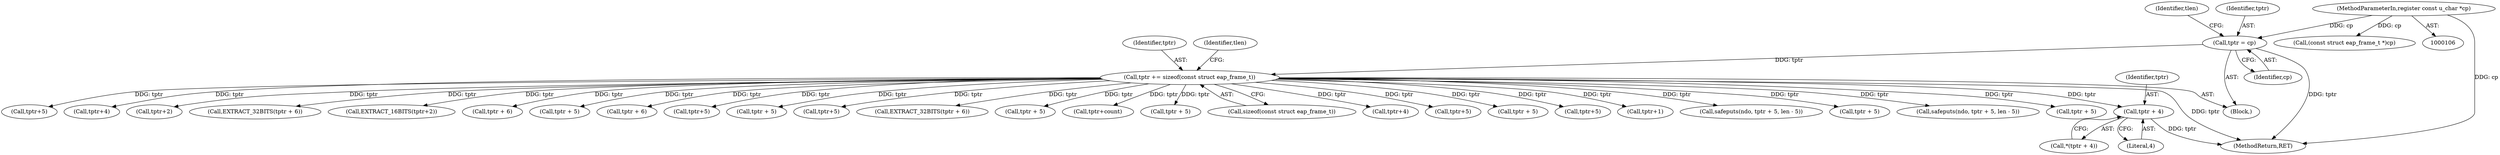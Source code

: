 digraph "0_tcpdump_985122081165753c7442bd7824c473eb9ff56308@pointer" {
"1000262" [label="(Call,tptr + 4)"];
"1000191" [label="(Call,tptr += sizeof(const struct eap_frame_t))"];
"1000121" [label="(Call,tptr = cp)"];
"1000108" [label="(MethodParameterIn,register const u_char *cp)"];
"1000468" [label="(MethodReturn,RET)"];
"1000329" [label="(Call,tptr+count)"];
"1000193" [label="(Call,sizeof(const struct eap_frame_t))"];
"1000264" [label="(Literal,4)"];
"1000191" [label="(Call,tptr += sizeof(const struct eap_frame_t))"];
"1000258" [label="(Call,tptr+4)"];
"1000123" [label="(Identifier,cp)"];
"1000361" [label="(Call,tptr+5)"];
"1000262" [label="(Call,tptr + 4)"];
"1000108" [label="(MethodParameterIn,register const u_char *cp)"];
"1000192" [label="(Identifier,tptr)"];
"1000347" [label="(Call,tptr + 5)"];
"1000416" [label="(Call,tptr+5)"];
"1000125" [label="(Identifier,tlen)"];
"1000229" [label="(Call,tptr+1)"];
"1000280" [label="(Call,safeputs(ndo, tptr + 5, len - 5))"];
"1000410" [label="(Call,tptr + 5)"];
"1000301" [label="(Call,safeputs(ndo, tptr + 5, len - 5))"];
"1000129" [label="(Call,(const struct eap_frame_t *)cp)"];
"1000282" [label="(Call,tptr + 5)"];
"1000406" [label="(Call,tptr+5)"];
"1000245" [label="(Call,tptr+4)"];
"1000263" [label="(Identifier,tptr)"];
"1000212" [label="(Call,tptr+2)"];
"1000110" [label="(Block,)"];
"1000380" [label="(Call,EXTRACT_32BITS(tptr + 6))"];
"1000261" [label="(Call,*(tptr + 4))"];
"1000211" [label="(Call,EXTRACT_16BITS(tptr+2))"];
"1000381" [label="(Call,tptr + 6)"];
"1000303" [label="(Call,tptr + 5)"];
"1000426" [label="(Call,tptr + 6)"];
"1000371" [label="(Call,tptr+5)"];
"1000446" [label="(Call,tptr + 5)"];
"1000442" [label="(Call,tptr+5)"];
"1000122" [label="(Identifier,tptr)"];
"1000425" [label="(Call,EXTRACT_32BITS(tptr + 6))"];
"1000393" [label="(Call,tptr + 5)"];
"1000121" [label="(Call,tptr = cp)"];
"1000365" [label="(Call,tptr + 5)"];
"1000196" [label="(Identifier,tlen)"];
"1000262" -> "1000261"  [label="AST: "];
"1000262" -> "1000264"  [label="CFG: "];
"1000263" -> "1000262"  [label="AST: "];
"1000264" -> "1000262"  [label="AST: "];
"1000261" -> "1000262"  [label="CFG: "];
"1000262" -> "1000468"  [label="DDG: tptr"];
"1000191" -> "1000262"  [label="DDG: tptr"];
"1000191" -> "1000110"  [label="AST: "];
"1000191" -> "1000193"  [label="CFG: "];
"1000192" -> "1000191"  [label="AST: "];
"1000193" -> "1000191"  [label="AST: "];
"1000196" -> "1000191"  [label="CFG: "];
"1000191" -> "1000468"  [label="DDG: tptr"];
"1000121" -> "1000191"  [label="DDG: tptr"];
"1000191" -> "1000211"  [label="DDG: tptr"];
"1000191" -> "1000212"  [label="DDG: tptr"];
"1000191" -> "1000229"  [label="DDG: tptr"];
"1000191" -> "1000245"  [label="DDG: tptr"];
"1000191" -> "1000258"  [label="DDG: tptr"];
"1000191" -> "1000280"  [label="DDG: tptr"];
"1000191" -> "1000282"  [label="DDG: tptr"];
"1000191" -> "1000301"  [label="DDG: tptr"];
"1000191" -> "1000303"  [label="DDG: tptr"];
"1000191" -> "1000329"  [label="DDG: tptr"];
"1000191" -> "1000347"  [label="DDG: tptr"];
"1000191" -> "1000361"  [label="DDG: tptr"];
"1000191" -> "1000365"  [label="DDG: tptr"];
"1000191" -> "1000371"  [label="DDG: tptr"];
"1000191" -> "1000380"  [label="DDG: tptr"];
"1000191" -> "1000381"  [label="DDG: tptr"];
"1000191" -> "1000393"  [label="DDG: tptr"];
"1000191" -> "1000406"  [label="DDG: tptr"];
"1000191" -> "1000410"  [label="DDG: tptr"];
"1000191" -> "1000416"  [label="DDG: tptr"];
"1000191" -> "1000425"  [label="DDG: tptr"];
"1000191" -> "1000426"  [label="DDG: tptr"];
"1000191" -> "1000442"  [label="DDG: tptr"];
"1000191" -> "1000446"  [label="DDG: tptr"];
"1000121" -> "1000110"  [label="AST: "];
"1000121" -> "1000123"  [label="CFG: "];
"1000122" -> "1000121"  [label="AST: "];
"1000123" -> "1000121"  [label="AST: "];
"1000125" -> "1000121"  [label="CFG: "];
"1000121" -> "1000468"  [label="DDG: tptr"];
"1000108" -> "1000121"  [label="DDG: cp"];
"1000108" -> "1000106"  [label="AST: "];
"1000108" -> "1000468"  [label="DDG: cp"];
"1000108" -> "1000129"  [label="DDG: cp"];
}
